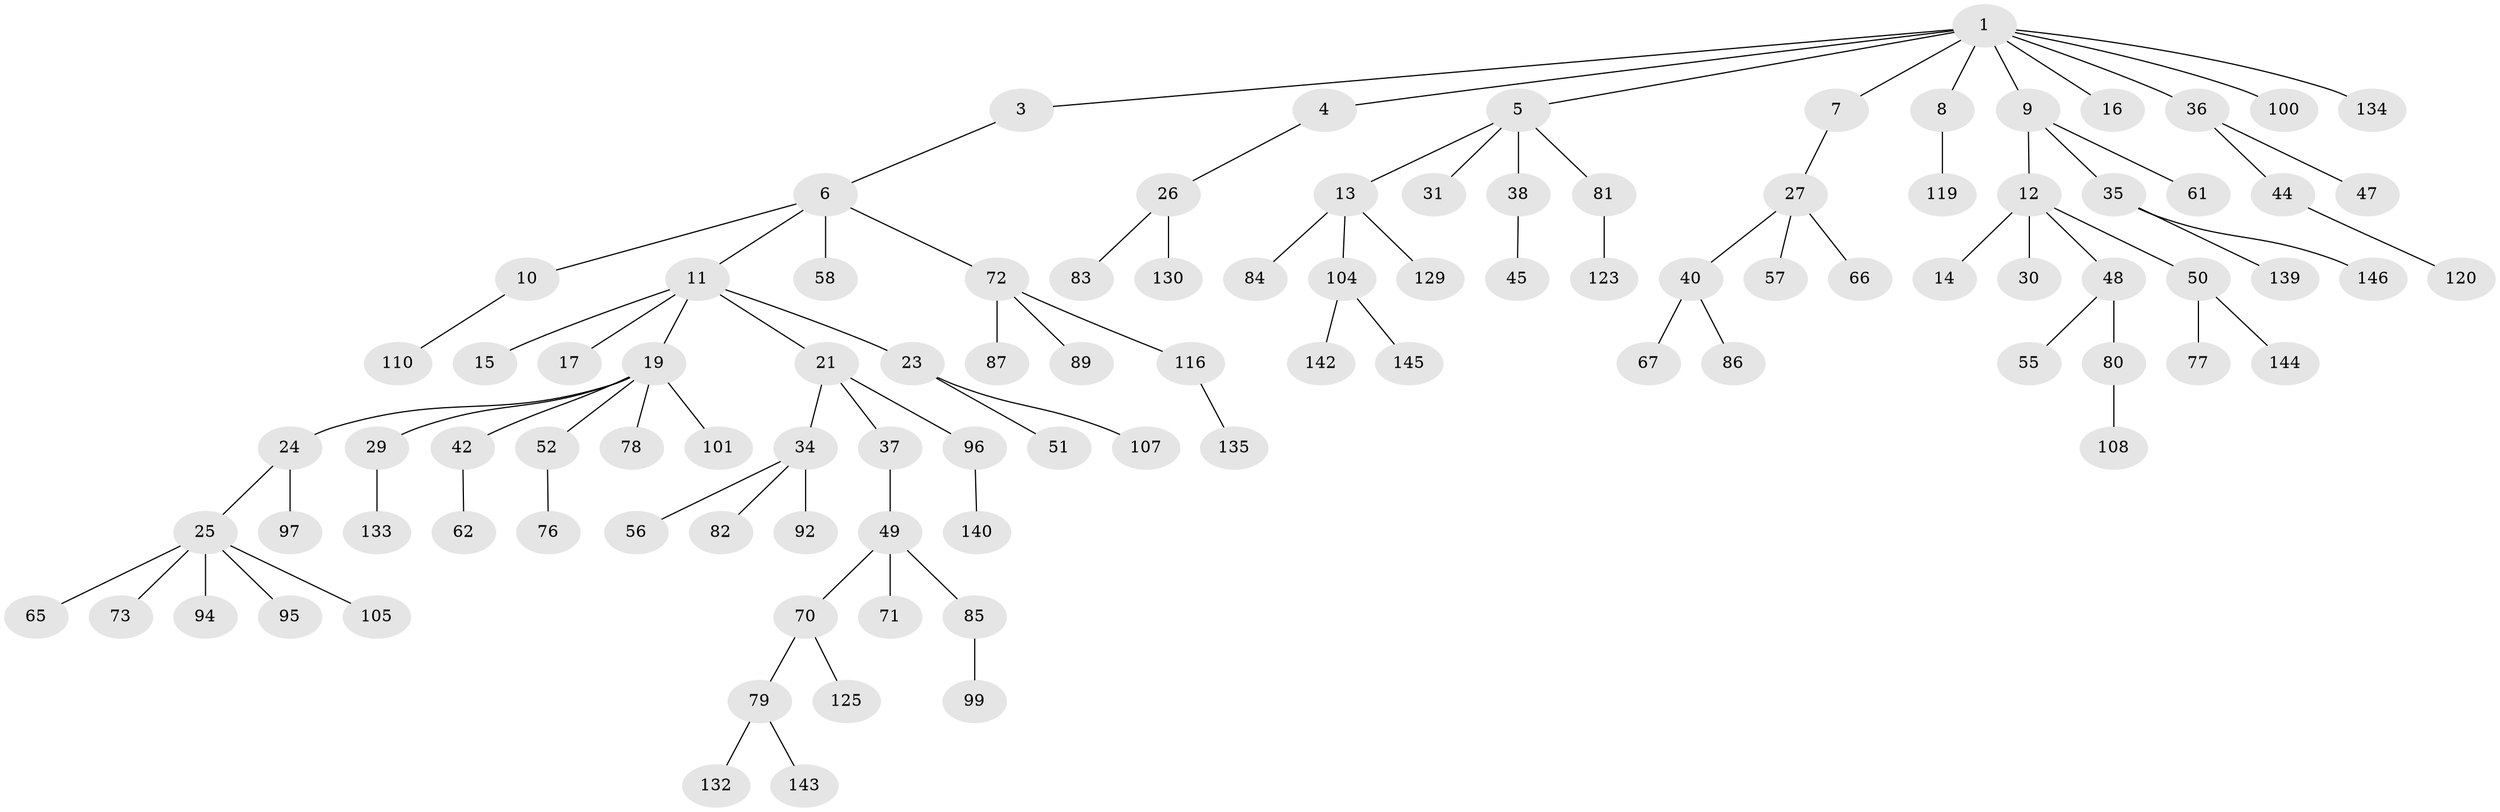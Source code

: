 // Generated by graph-tools (version 1.1) at 2025/52/02/27/25 19:52:13]
// undirected, 98 vertices, 97 edges
graph export_dot {
graph [start="1"]
  node [color=gray90,style=filled];
  1 [super="+2"];
  3;
  4 [super="+124"];
  5 [super="+18"];
  6 [super="+20"];
  7;
  8 [super="+136"];
  9 [super="+39"];
  10 [super="+28"];
  11 [super="+90"];
  12 [super="+114"];
  13 [super="+46"];
  14 [super="+103"];
  15;
  16;
  17;
  19 [super="+33"];
  21 [super="+22"];
  23 [super="+102"];
  24 [super="+68"];
  25 [super="+63"];
  26 [super="+43"];
  27 [super="+41"];
  29 [super="+113"];
  30 [super="+32"];
  31;
  34 [super="+53"];
  35 [super="+138"];
  36 [super="+69"];
  37;
  38 [super="+122"];
  40 [super="+54"];
  42 [super="+59"];
  44 [super="+75"];
  45;
  47;
  48;
  49 [super="+64"];
  50 [super="+74"];
  51 [super="+60"];
  52;
  55 [super="+93"];
  56 [super="+126"];
  57;
  58 [super="+118"];
  61;
  62;
  65;
  66;
  67;
  70 [super="+112"];
  71 [super="+137"];
  72 [super="+88"];
  73;
  76 [super="+106"];
  77;
  78;
  79 [super="+141"];
  80;
  81;
  82 [super="+115"];
  83;
  84;
  85 [super="+98"];
  86 [super="+91"];
  87 [super="+117"];
  89;
  92;
  94;
  95;
  96 [super="+121"];
  97 [super="+111"];
  99;
  100 [super="+127"];
  101 [super="+109"];
  104 [super="+128"];
  105;
  107;
  108;
  110;
  116;
  119;
  120 [super="+131"];
  123;
  125;
  129;
  130;
  132;
  133;
  134 [super="+147"];
  135;
  139;
  140;
  142;
  143;
  144;
  145;
  146;
  1 -- 3;
  1 -- 7;
  1 -- 8;
  1 -- 100;
  1 -- 134;
  1 -- 16;
  1 -- 4;
  1 -- 5;
  1 -- 36;
  1 -- 9;
  3 -- 6;
  4 -- 26;
  5 -- 13;
  5 -- 81;
  5 -- 38;
  5 -- 31;
  6 -- 10;
  6 -- 11;
  6 -- 72;
  6 -- 58;
  7 -- 27;
  8 -- 119;
  9 -- 12;
  9 -- 35;
  9 -- 61;
  10 -- 110;
  11 -- 15;
  11 -- 17;
  11 -- 19;
  11 -- 21;
  11 -- 23;
  12 -- 14;
  12 -- 30;
  12 -- 48;
  12 -- 50;
  13 -- 84;
  13 -- 104;
  13 -- 129;
  19 -- 24;
  19 -- 29;
  19 -- 52;
  19 -- 78;
  19 -- 101;
  19 -- 42;
  21 -- 34;
  21 -- 96;
  21 -- 37;
  23 -- 51;
  23 -- 107;
  24 -- 25;
  24 -- 97;
  25 -- 65;
  25 -- 95;
  25 -- 73;
  25 -- 94;
  25 -- 105;
  26 -- 83;
  26 -- 130;
  27 -- 40;
  27 -- 57;
  27 -- 66;
  29 -- 133;
  34 -- 56;
  34 -- 92;
  34 -- 82;
  35 -- 146;
  35 -- 139;
  36 -- 44;
  36 -- 47;
  37 -- 49;
  38 -- 45;
  40 -- 67;
  40 -- 86;
  42 -- 62;
  44 -- 120;
  48 -- 55;
  48 -- 80;
  49 -- 71;
  49 -- 85;
  49 -- 70;
  50 -- 144;
  50 -- 77;
  52 -- 76;
  70 -- 79;
  70 -- 125;
  72 -- 87;
  72 -- 89;
  72 -- 116;
  79 -- 132;
  79 -- 143;
  80 -- 108;
  81 -- 123;
  85 -- 99;
  96 -- 140;
  104 -- 145;
  104 -- 142;
  116 -- 135;
}
